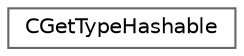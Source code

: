 digraph "Graphical Class Hierarchy"
{
 // INTERACTIVE_SVG=YES
 // LATEX_PDF_SIZE
  bgcolor="transparent";
  edge [fontname=Helvetica,fontsize=10,labelfontname=Helvetica,labelfontsize=10];
  node [fontname=Helvetica,fontsize=10,shape=box,height=0.2,width=0.4];
  rankdir="LR";
  Node0 [id="Node000000",label="CGetTypeHashable",height=0.2,width=0.4,color="grey40", fillcolor="white", style="filled",URL="$dc/d65/structCGetTypeHashable.html",tooltip="Describes a type with a GetTypeHash overload."];
}
